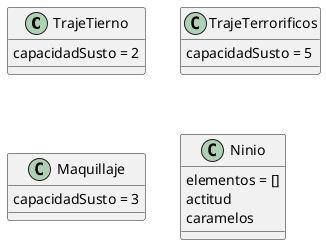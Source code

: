 @startuml

class TrajeTierno{
    capacidadSusto = 2
}

class TrajeTerrorificos{
    capacidadSusto = 5
}

class Maquillaje{
    capacidadSusto = 3
}

class Ninio{
    elementos = []
    actitud
    caramelos

    

    
}
@enduml
